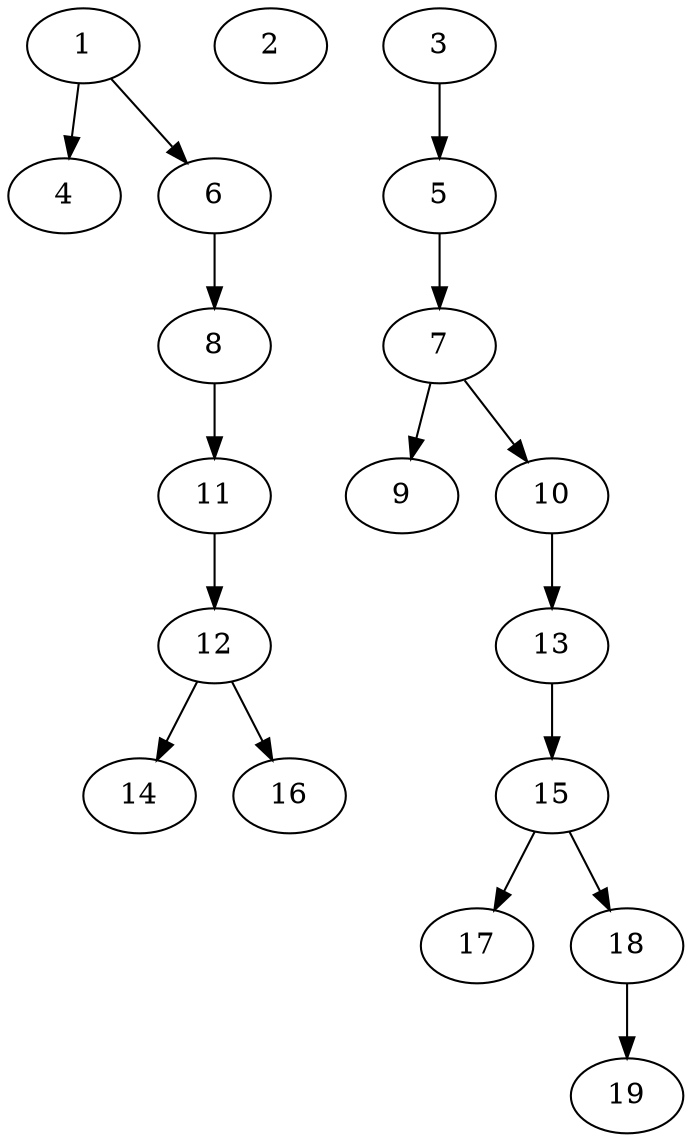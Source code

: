 // DAG (tier=1-easy, mode=compute, n=19, ccr=0.275, fat=0.469, density=0.253, regular=0.796, jump=0.092, mindata=262144, maxdata=2097152)
// DAG automatically generated by daggen at Sun Aug 24 16:33:32 2025
// /home/ermia/Project/Environments/daggen/bin/daggen --dot --ccr 0.275 --fat 0.469 --regular 0.796 --density 0.253 --jump 0.092 --mindata 262144 --maxdata 2097152 -n 19 
digraph G {
  1 [size="102947311714978", alpha="0.17", expect_size="51473655857489"]
  1 -> 4 [size ="2181876940800"]
  1 -> 6 [size ="2181876940800"]
  2 [size="98498472495284224", alpha="0.16", expect_size="49249236247642112"]
  3 [size="69119582268146200", alpha="0.11", expect_size="34559791134073100"]
  3 -> 5 [size ="28772120133632"]
  4 [size="624117567280163", alpha="0.12", expect_size="312058783640081"]
  5 [size="293517473376894976", alpha="0.07", expect_size="146758736688447488"]
  5 -> 7 [size ="3533290078208"]
  6 [size="5873778728340815872", alpha="0.12", expect_size="2936889364170407936"]
  6 -> 8 [size ="26043641495552"]
  7 [size="30763587975581028", alpha="0.02", expect_size="15381793987790514"]
  7 -> 9 [size ="18102288908288"]
  7 -> 10 [size ="18102288908288"]
  8 [size="1706524147829440512", alpha="0.13", expect_size="853262073914720256"]
  8 -> 11 [size ="11424352960512"]
  9 [size="35603573940162352", alpha="0.16", expect_size="17801786970081176"]
  10 [size="1356366177982480384", alpha="0.07", expect_size="678183088991240192"]
  10 -> 13 [size ="9802600153088"]
  11 [size="186282879642825", alpha="0.05", expect_size="93141439821412"]
  11 -> 12 [size ="3687372029952"]
  12 [size="59723878711975", alpha="0.07", expect_size="29861939355987"]
  12 -> 14 [size ="2356359987200"]
  12 -> 16 [size ="2356359987200"]
  13 [size="1012732576613619", alpha="0.13", expect_size="506366288306809"]
  13 -> 15 [size ="25368165613568"]
  14 [size="587717208490931", alpha="0.03", expect_size="293858604245465"]
  15 [size="472560256023638", alpha="0.19", expect_size="236280128011819"]
  15 -> 17 [size ="8727507763200"]
  15 -> 18 [size ="8727507763200"]
  16 [size="5794135363064692736", alpha="0.11", expect_size="2897067681532346368"]
  17 [size="288123720302592000", alpha="0.14", expect_size="144061860151296000"]
  18 [size="528083443661207", alpha="0.13", expect_size="264041721830603"]
  18 -> 19 [size ="8271578529792"]
  19 [size="1295077719591072", alpha="0.18", expect_size="647538859795536"]
}